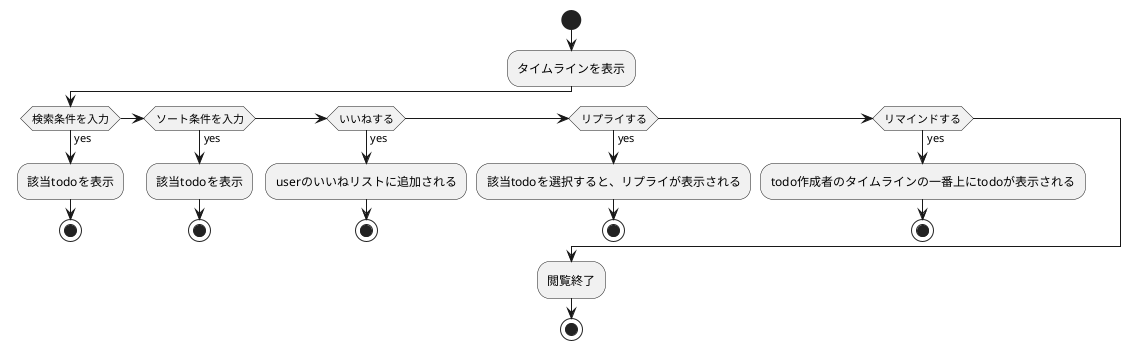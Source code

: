 @startuml

|user|

start

:タイムラインを表示;

if (検索条件を入力) then (yes)
  :該当todoを表示;
  stop
elseif (ソート条件を入力) then (yes)
  :該当todoを表示;
  stop
elseif (いいねする) then (yes)
  :userのいいねリストに追加される;
  stop
elseif (リプライする) then (yes)
  :該当todoを選択すると、リプライが表示される;
  stop
elseif (リマインドする) then (yes)
  :todo作成者のタイムラインの一番上にtodoが表示される;
  stop
endif

:閲覧終了;

stop

@enduml
